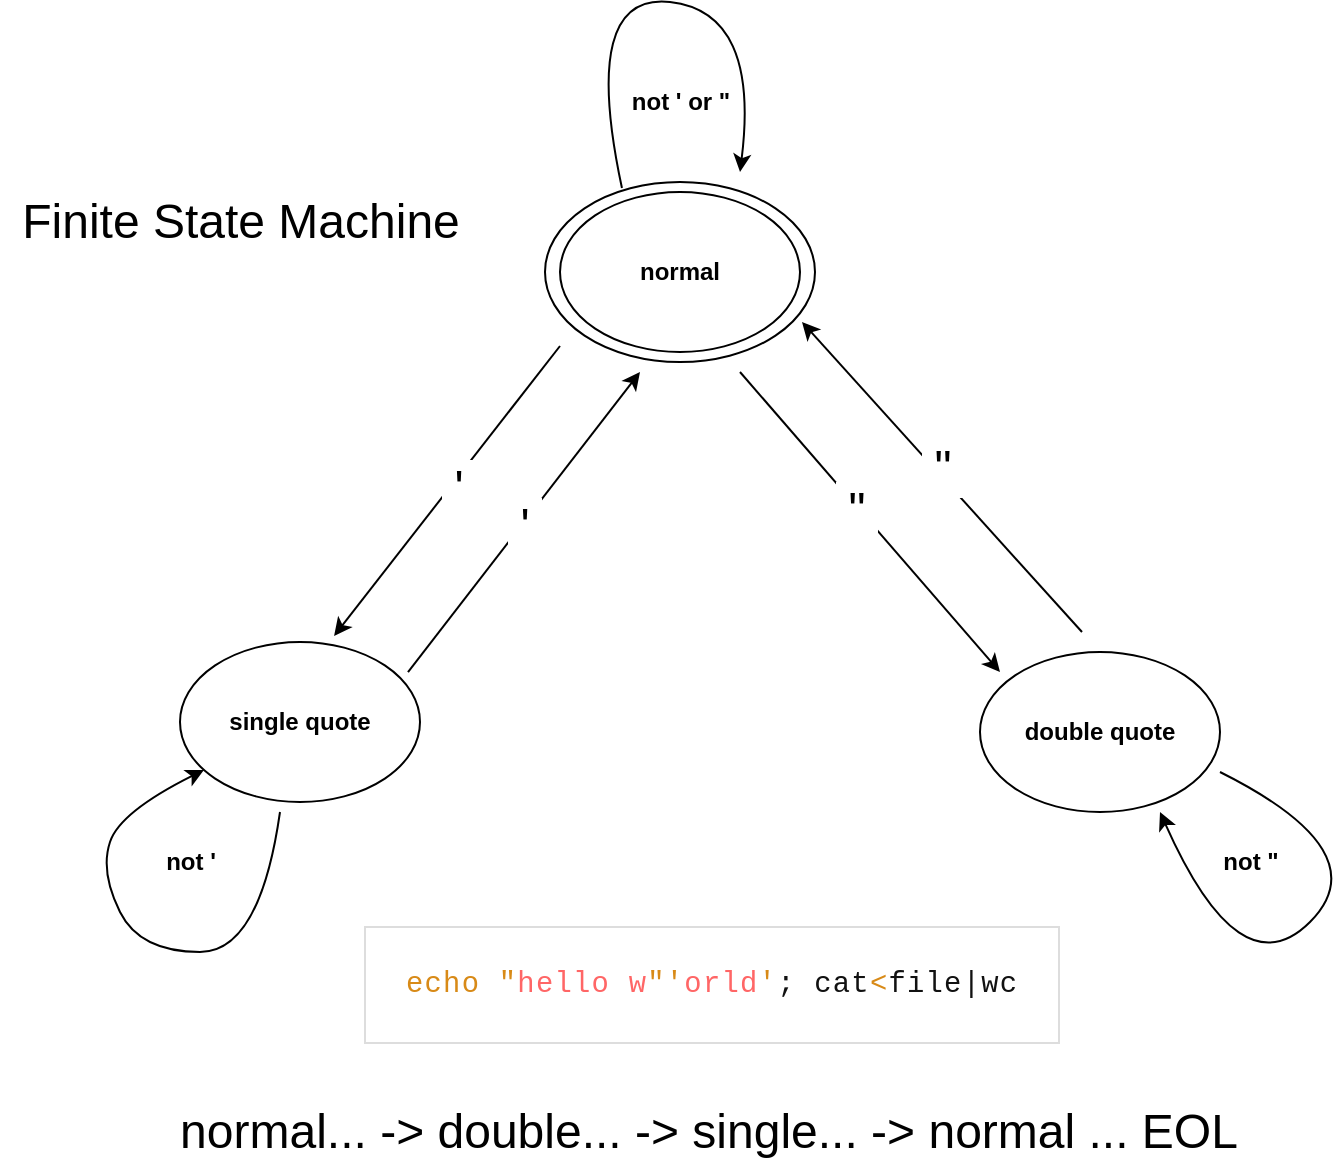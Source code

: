 <mxfile version="20.7.2" type="google"><diagram id="dF8TFNCixLe7pbbdUdnF" name="ページ1"><mxGraphModel grid="1" page="1" gridSize="10" guides="1" tooltips="1" connect="1" arrows="1" fold="1" pageScale="1" pageWidth="827" pageHeight="1169" math="0" shadow="0"><root><mxCell id="0"/><mxCell id="1" parent="0"/><mxCell id="OK4yc5826WM4b5t0nARr-1" value="normal" style="ellipse;whiteSpace=wrap;html=1;fontStyle=1" vertex="1" parent="1"><mxGeometry x="340" y="360" width="120" height="80" as="geometry"/></mxCell><mxCell id="OK4yc5826WM4b5t0nARr-2" value="double quote" style="ellipse;whiteSpace=wrap;html=1;fontStyle=1;fontSize=12;" vertex="1" parent="1"><mxGeometry x="550" y="590" width="120" height="80" as="geometry"/></mxCell><mxCell id="OK4yc5826WM4b5t0nARr-3" value="single quote" style="ellipse;whiteSpace=wrap;html=1;fontStyle=1" vertex="1" parent="1"><mxGeometry x="150" y="585" width="120" height="80" as="geometry"/></mxCell><mxCell id="OK4yc5826WM4b5t0nARr-12" value="" style="endArrow=classic;html=1;rounded=0;fontSize=24;entryX=0.592;entryY=0;entryDx=0;entryDy=0;entryPerimeter=0;" edge="1" parent="1"><mxGeometry width="50" height="50" relative="1" as="geometry"><mxPoint x="340" y="437" as="sourcePoint"/><mxPoint x="227.04" y="582" as="targetPoint"/><Array as="points"/></mxGeometry></mxCell><mxCell id="OK4yc5826WM4b5t0nARr-14" value="&amp;nbsp;'&amp;nbsp;" style="edgeLabel;html=1;align=center;verticalAlign=middle;resizable=0;points=[];fontSize=24;" connectable="0" vertex="1" parent="OK4yc5826WM4b5t0nARr-12"><mxGeometry x="-0.061" y="4" relative="1" as="geometry"><mxPoint x="-1" as="offset"/></mxGeometry></mxCell><mxCell id="OK4yc5826WM4b5t0nARr-15" value="" style="endArrow=classic;html=1;rounded=0;fontSize=24;exitX=0.95;exitY=0.188;exitDx=0;exitDy=0;exitPerimeter=0;" edge="1" parent="1" source="OK4yc5826WM4b5t0nARr-3"><mxGeometry width="50" height="50" relative="1" as="geometry"><mxPoint x="270" y="630" as="sourcePoint"/><mxPoint x="380" y="450" as="targetPoint"/></mxGeometry></mxCell><mxCell id="OK4yc5826WM4b5t0nARr-19" value="&amp;nbsp;'&amp;nbsp;" style="edgeLabel;html=1;align=center;verticalAlign=middle;resizable=0;points=[];fontSize=24;" connectable="0" vertex="1" parent="OK4yc5826WM4b5t0nARr-15"><mxGeometry x="-0.017" y="-1" relative="1" as="geometry"><mxPoint as="offset"/></mxGeometry></mxCell><mxCell id="OK4yc5826WM4b5t0nARr-17" value="" style="endArrow=classic;html=1;rounded=0;fontSize=24;" edge="1" parent="1"><mxGeometry width="50" height="50" relative="1" as="geometry"><mxPoint x="430" y="450" as="sourcePoint"/><mxPoint x="560" y="600" as="targetPoint"/></mxGeometry></mxCell><mxCell id="OK4yc5826WM4b5t0nARr-20" value="&amp;nbsp;&quot;&amp;nbsp;" style="edgeLabel;html=1;align=center;verticalAlign=middle;resizable=0;points=[];fontSize=24;" connectable="0" vertex="1" parent="OK4yc5826WM4b5t0nARr-17"><mxGeometry x="-0.1" y="-1" relative="1" as="geometry"><mxPoint as="offset"/></mxGeometry></mxCell><mxCell id="OK4yc5826WM4b5t0nARr-18" value="" style="endArrow=classic;html=1;rounded=0;fontSize=24;" edge="1" parent="1"><mxGeometry width="50" height="50" relative="1" as="geometry"><mxPoint x="601" y="580" as="sourcePoint"/><mxPoint x="461" y="425" as="targetPoint"/></mxGeometry></mxCell><mxCell id="OK4yc5826WM4b5t0nARr-21" value="&amp;nbsp;&quot;&amp;nbsp;" style="edgeLabel;html=1;align=center;verticalAlign=middle;resizable=0;points=[];fontSize=24;" connectable="0" vertex="1" parent="OK4yc5826WM4b5t0nARr-18"><mxGeometry x="0.032" y="-3" relative="1" as="geometry"><mxPoint as="offset"/></mxGeometry></mxCell><mxCell id="OK4yc5826WM4b5t0nARr-22" value="Finite State Machine" style="text;html=1;resizable=0;autosize=1;align=center;verticalAlign=middle;points=[];fillColor=none;strokeColor=none;rounded=0;labelBackgroundColor=none;strokeWidth=11;fontSize=24;" vertex="1" parent="1"><mxGeometry x="60" y="355" width="240" height="40" as="geometry"/></mxCell><mxCell id="OK4yc5826WM4b5t0nARr-24" value="" style="ellipse;whiteSpace=wrap;html=1;labelBackgroundColor=none;strokeWidth=1;fontSize=24;fillColor=none;fontStyle=1" vertex="1" parent="1"><mxGeometry x="332.5" y="355" width="135" height="90" as="geometry"/></mxCell><mxCell id="OK4yc5826WM4b5t0nARr-35" value="&lt;meta charset=&quot;utf-8&quot;&gt;&lt;pre style=&quot;overflow: auto; font-family: SFMono-Regular, Consolas, &amp;quot;Liberation Mono&amp;quot;, Menlo, monospace; font-size: 0.9rem; border: 1px solid rgb(221, 221, 221); margin: 0px 0px 10px; padding: 20px; color: rgb(17, 17, 17); font-style: normal; font-variant-ligatures: normal; font-variant-caps: normal; font-weight: 400; letter-spacing: 0.64px; orphans: 2; text-align: start; text-indent: 0px; text-transform: none; widows: 2; word-spacing: 0px; -webkit-text-stroke-width: 0px; background-color: rgb(255, 255, 255); text-decoration-thickness: initial; text-decoration-style: initial; text-decoration-color: initial;&quot; data-unlink=&quot;&quot; data-lang=&quot;sh&quot; class=&quot;code lang-sh&quot;&gt;&lt;span style=&quot;color: rgb(216, 138, 23);&quot; class=&quot;synStatement&quot;&gt;echo&lt;/span&gt;&lt;span style=&quot;color: rgb(255, 102, 102);&quot; class=&quot;synConstant&quot;&gt; &lt;/span&gt;&lt;span style=&quot;color: rgb(216, 138, 23);&quot; class=&quot;synStatement&quot;&gt;&quot;&lt;/span&gt;&lt;span style=&quot;color: rgb(255, 102, 102);&quot; class=&quot;synConstant&quot;&gt;hello w&lt;/span&gt;&lt;span style=&quot;color: rgb(216, 138, 23);&quot; class=&quot;synStatement&quot;&gt;&quot;'&lt;/span&gt;&lt;span style=&quot;color: rgb(255, 102, 102);&quot; class=&quot;synConstant&quot;&gt;orld&lt;/span&gt;&lt;span style=&quot;color: rgb(216, 138, 23);&quot; class=&quot;synStatement&quot;&gt;'&lt;/span&gt;; cat&lt;span style=&quot;color: rgb(216, 138, 23);&quot; class=&quot;synStatement&quot;&gt;&amp;lt;&lt;/span&gt;file|wc&#10;&lt;/pre&gt;&lt;br class=&quot;Apple-interchange-newline&quot;&gt;" style="text;whiteSpace=wrap;html=1;fontSize=24;" vertex="1" parent="1"><mxGeometry x="240" y="720" width="380" height="70" as="geometry"/></mxCell><mxCell id="OK4yc5826WM4b5t0nARr-37" value="" style="curved=1;endArrow=classic;html=1;rounded=0;fontSize=24;exitX=0.285;exitY=0.033;exitDx=0;exitDy=0;exitPerimeter=0;" edge="1" parent="1" source="OK4yc5826WM4b5t0nARr-24"><mxGeometry width="50" height="50" relative="1" as="geometry"><mxPoint x="370" y="350" as="sourcePoint"/><mxPoint x="430" y="350" as="targetPoint"/><Array as="points"><mxPoint x="350" y="260"/><mxPoint x="440" y="270"/></Array></mxGeometry></mxCell><mxCell id="OK4yc5826WM4b5t0nARr-39" value="" style="curved=1;endArrow=classic;html=1;rounded=0;fontSize=24;" edge="1" parent="1"><mxGeometry width="50" height="50" relative="1" as="geometry"><mxPoint x="670" y="650" as="sourcePoint"/><mxPoint x="640" y="670" as="targetPoint"/><Array as="points"><mxPoint x="750" y="690"/><mxPoint x="680" y="760"/></Array></mxGeometry></mxCell><mxCell id="OK4yc5826WM4b5t0nARr-40" value="" style="curved=1;endArrow=classic;html=1;rounded=0;fontSize=24;" edge="1" parent="1" target="OK4yc5826WM4b5t0nARr-3"><mxGeometry width="50" height="50" relative="1" as="geometry"><mxPoint x="200" y="670" as="sourcePoint"/><mxPoint x="140" y="720" as="targetPoint"/><Array as="points"><mxPoint x="190" y="740"/><mxPoint x="130" y="740"/><mxPoint x="110" y="700"/><mxPoint x="120" y="670"/></Array></mxGeometry></mxCell><mxCell id="OK4yc5826WM4b5t0nARr-45" value="normal... -&amp;gt; double... -&amp;gt; single... -&amp;gt; normal ... EOL" style="text;html=1;align=center;verticalAlign=middle;resizable=0;points=[];autosize=1;strokeColor=none;fillColor=none;fontSize=24;" vertex="1" parent="1"><mxGeometry x="139" y="810" width="550" height="40" as="geometry"/></mxCell><mxCell id="6cI0QSzNAclSlC2gJNXH-1" value="not ' or &quot;" style="text;html=1;align=center;verticalAlign=middle;resizable=0;points=[];autosize=1;strokeColor=none;fillColor=none;fontStyle=1;fontSize=12;" vertex="1" parent="1"><mxGeometry x="365" y="300" width="70" height="30" as="geometry"/></mxCell><mxCell id="6cI0QSzNAclSlC2gJNXH-2" value="not &quot;" style="text;html=1;align=center;verticalAlign=middle;resizable=0;points=[];autosize=1;strokeColor=none;fillColor=none;fontStyle=1;fontSize=12;" vertex="1" parent="1"><mxGeometry x="660" y="680" width="50" height="30" as="geometry"/></mxCell><mxCell id="6cI0QSzNAclSlC2gJNXH-3" value="not '" style="text;html=1;align=center;verticalAlign=middle;resizable=0;points=[];autosize=1;strokeColor=none;fillColor=none;fontStyle=1;fontSize=12;" vertex="1" parent="1"><mxGeometry x="130" y="680" width="50" height="30" as="geometry"/></mxCell></root></mxGraphModel></diagram></mxfile>